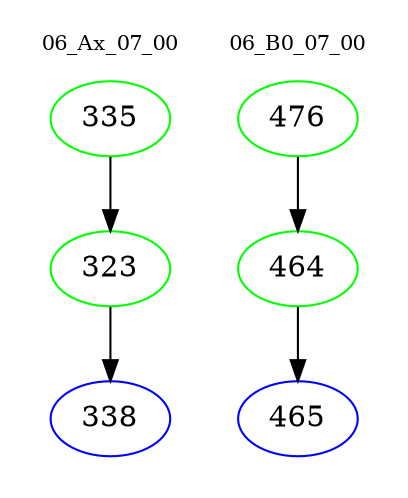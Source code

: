 digraph{
subgraph cluster_0 {
color = white
label = "06_Ax_07_00";
fontsize=10;
T0_335 [label="335", color="green"]
T0_335 -> T0_323 [color="black"]
T0_323 [label="323", color="green"]
T0_323 -> T0_338 [color="black"]
T0_338 [label="338", color="blue"]
}
subgraph cluster_1 {
color = white
label = "06_B0_07_00";
fontsize=10;
T1_476 [label="476", color="green"]
T1_476 -> T1_464 [color="black"]
T1_464 [label="464", color="green"]
T1_464 -> T1_465 [color="black"]
T1_465 [label="465", color="blue"]
}
}
